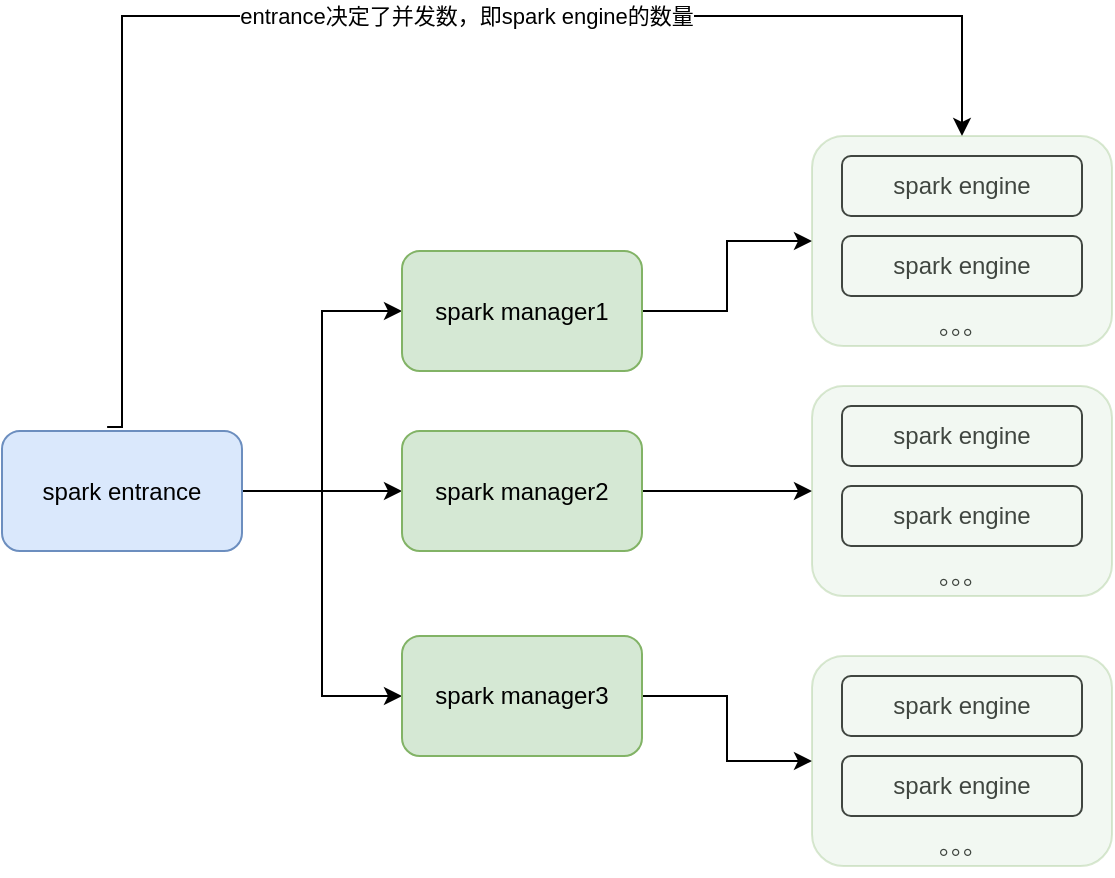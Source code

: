 <mxfile version="24.9.3">
  <diagram name="第 1 页" id="rYgA2uHcvdm4gfJCbcvc">
    <mxGraphModel dx="864" dy="612" grid="0" gridSize="10" guides="0" tooltips="1" connect="1" arrows="1" fold="1" page="1" pageScale="1" pageWidth="4681" pageHeight="3300" math="0" shadow="0">
      <root>
        <mxCell id="0" />
        <mxCell id="1" parent="0" />
        <mxCell id="8nP_VCFh7VJwxC8OwWzh-11" style="edgeStyle=orthogonalEdgeStyle;rounded=0;orthogonalLoop=1;jettySize=auto;html=1;exitX=0.438;exitY=-0.033;exitDx=0;exitDy=0;exitPerimeter=0;entryX=0.5;entryY=0;entryDx=0;entryDy=0;" edge="1" parent="1" source="8nP_VCFh7VJwxC8OwWzh-1" target="8nP_VCFh7VJwxC8OwWzh-18">
          <mxGeometry relative="1" as="geometry">
            <mxPoint x="770" y="80" as="targetPoint" />
            <Array as="points">
              <mxPoint x="340" y="226" />
              <mxPoint x="340" y="20" />
              <mxPoint x="760" y="20" />
            </Array>
          </mxGeometry>
        </mxCell>
        <mxCell id="8nP_VCFh7VJwxC8OwWzh-12" value="entrance决定了并发数，即spark engine的数量" style="edgeLabel;html=1;align=center;verticalAlign=middle;resizable=0;points=[];" vertex="1" connectable="0" parent="8nP_VCFh7VJwxC8OwWzh-11">
          <mxGeometry x="-0.316" y="-2" relative="1" as="geometry">
            <mxPoint x="148" y="-2" as="offset" />
          </mxGeometry>
        </mxCell>
        <mxCell id="8nP_VCFh7VJwxC8OwWzh-13" style="edgeStyle=orthogonalEdgeStyle;rounded=0;orthogonalLoop=1;jettySize=auto;html=1;entryX=0;entryY=0.5;entryDx=0;entryDy=0;" edge="1" parent="1" source="8nP_VCFh7VJwxC8OwWzh-1" target="8nP_VCFh7VJwxC8OwWzh-2">
          <mxGeometry relative="1" as="geometry" />
        </mxCell>
        <mxCell id="8nP_VCFh7VJwxC8OwWzh-14" style="edgeStyle=orthogonalEdgeStyle;rounded=0;orthogonalLoop=1;jettySize=auto;html=1;entryX=0;entryY=0.5;entryDx=0;entryDy=0;" edge="1" parent="1" source="8nP_VCFh7VJwxC8OwWzh-1" target="8nP_VCFh7VJwxC8OwWzh-3">
          <mxGeometry relative="1" as="geometry" />
        </mxCell>
        <mxCell id="8nP_VCFh7VJwxC8OwWzh-15" style="edgeStyle=orthogonalEdgeStyle;rounded=0;orthogonalLoop=1;jettySize=auto;html=1;entryX=0;entryY=0.5;entryDx=0;entryDy=0;" edge="1" parent="1" source="8nP_VCFh7VJwxC8OwWzh-1" target="8nP_VCFh7VJwxC8OwWzh-4">
          <mxGeometry relative="1" as="geometry" />
        </mxCell>
        <mxCell id="8nP_VCFh7VJwxC8OwWzh-1" value="spark entrance" style="rounded=1;whiteSpace=wrap;html=1;fillColor=#dae8fc;strokeColor=#6c8ebf;" vertex="1" parent="1">
          <mxGeometry x="280" y="227.5" width="120" height="60" as="geometry" />
        </mxCell>
        <mxCell id="8nP_VCFh7VJwxC8OwWzh-17" style="edgeStyle=orthogonalEdgeStyle;rounded=0;orthogonalLoop=1;jettySize=auto;html=1;" edge="1" parent="1" source="8nP_VCFh7VJwxC8OwWzh-2" target="8nP_VCFh7VJwxC8OwWzh-18">
          <mxGeometry relative="1" as="geometry">
            <mxPoint x="670" y="180" as="targetPoint" />
          </mxGeometry>
        </mxCell>
        <mxCell id="8nP_VCFh7VJwxC8OwWzh-2" value="spark manager1" style="rounded=1;whiteSpace=wrap;html=1;fillColor=#d5e8d4;strokeColor=#82b366;" vertex="1" parent="1">
          <mxGeometry x="480" y="137.5" width="120" height="60" as="geometry" />
        </mxCell>
        <mxCell id="8nP_VCFh7VJwxC8OwWzh-30" value="" style="edgeStyle=orthogonalEdgeStyle;rounded=0;orthogonalLoop=1;jettySize=auto;html=1;" edge="1" parent="1" source="8nP_VCFh7VJwxC8OwWzh-3" target="8nP_VCFh7VJwxC8OwWzh-25">
          <mxGeometry relative="1" as="geometry" />
        </mxCell>
        <mxCell id="8nP_VCFh7VJwxC8OwWzh-3" value="spark manager2" style="rounded=1;whiteSpace=wrap;html=1;fillColor=#d5e8d4;strokeColor=#82b366;" vertex="1" parent="1">
          <mxGeometry x="480" y="227.5" width="120" height="60" as="geometry" />
        </mxCell>
        <mxCell id="8nP_VCFh7VJwxC8OwWzh-31" value="" style="edgeStyle=orthogonalEdgeStyle;rounded=0;orthogonalLoop=1;jettySize=auto;html=1;" edge="1" parent="1" source="8nP_VCFh7VJwxC8OwWzh-4" target="8nP_VCFh7VJwxC8OwWzh-29">
          <mxGeometry relative="1" as="geometry" />
        </mxCell>
        <mxCell id="8nP_VCFh7VJwxC8OwWzh-4" value="spark manager3" style="rounded=1;whiteSpace=wrap;html=1;fillColor=#d5e8d4;strokeColor=#82b366;" vertex="1" parent="1">
          <mxGeometry x="480" y="330" width="120" height="60" as="geometry" />
        </mxCell>
        <mxCell id="8nP_VCFh7VJwxC8OwWzh-6" value="spark engine" style="rounded=1;whiteSpace=wrap;html=1;" vertex="1" parent="1">
          <mxGeometry x="700" y="90" width="120" height="30" as="geometry" />
        </mxCell>
        <mxCell id="8nP_VCFh7VJwxC8OwWzh-7" value="spark engine" style="rounded=1;whiteSpace=wrap;html=1;" vertex="1" parent="1">
          <mxGeometry x="700" y="130" width="120" height="30" as="geometry" />
        </mxCell>
        <mxCell id="8nP_VCFh7VJwxC8OwWzh-9" value="。。。" style="text;html=1;align=center;verticalAlign=middle;resizable=0;points=[];autosize=1;strokeColor=none;fillColor=none;" vertex="1" parent="1">
          <mxGeometry x="735" y="160" width="50" height="30" as="geometry" />
        </mxCell>
        <mxCell id="8nP_VCFh7VJwxC8OwWzh-18" value="" style="rounded=1;whiteSpace=wrap;html=1;fillColor=#d5e8d4;strokeColor=#82b366;opacity=30;" vertex="1" parent="1">
          <mxGeometry x="685" y="80" width="150" height="105" as="geometry" />
        </mxCell>
        <mxCell id="8nP_VCFh7VJwxC8OwWzh-22" value="spark engine" style="rounded=1;whiteSpace=wrap;html=1;" vertex="1" parent="1">
          <mxGeometry x="700" y="215" width="120" height="30" as="geometry" />
        </mxCell>
        <mxCell id="8nP_VCFh7VJwxC8OwWzh-23" value="spark engine" style="rounded=1;whiteSpace=wrap;html=1;" vertex="1" parent="1">
          <mxGeometry x="700" y="255" width="120" height="30" as="geometry" />
        </mxCell>
        <mxCell id="8nP_VCFh7VJwxC8OwWzh-24" value="。。。" style="text;html=1;align=center;verticalAlign=middle;resizable=0;points=[];autosize=1;strokeColor=none;fillColor=none;" vertex="1" parent="1">
          <mxGeometry x="735" y="285" width="50" height="30" as="geometry" />
        </mxCell>
        <mxCell id="8nP_VCFh7VJwxC8OwWzh-25" value="" style="rounded=1;whiteSpace=wrap;html=1;fillColor=#d5e8d4;strokeColor=#82b366;opacity=30;" vertex="1" parent="1">
          <mxGeometry x="685" y="205" width="150" height="105" as="geometry" />
        </mxCell>
        <mxCell id="8nP_VCFh7VJwxC8OwWzh-26" value="spark engine" style="rounded=1;whiteSpace=wrap;html=1;" vertex="1" parent="1">
          <mxGeometry x="700" y="350" width="120" height="30" as="geometry" />
        </mxCell>
        <mxCell id="8nP_VCFh7VJwxC8OwWzh-27" value="spark engine" style="rounded=1;whiteSpace=wrap;html=1;" vertex="1" parent="1">
          <mxGeometry x="700" y="390" width="120" height="30" as="geometry" />
        </mxCell>
        <mxCell id="8nP_VCFh7VJwxC8OwWzh-28" value="。。。" style="text;html=1;align=center;verticalAlign=middle;resizable=0;points=[];autosize=1;strokeColor=none;fillColor=none;" vertex="1" parent="1">
          <mxGeometry x="735" y="420" width="50" height="30" as="geometry" />
        </mxCell>
        <mxCell id="8nP_VCFh7VJwxC8OwWzh-29" value="" style="rounded=1;whiteSpace=wrap;html=1;fillColor=#d5e8d4;strokeColor=#82b366;opacity=30;" vertex="1" parent="1">
          <mxGeometry x="685" y="340" width="150" height="105" as="geometry" />
        </mxCell>
      </root>
    </mxGraphModel>
  </diagram>
</mxfile>

